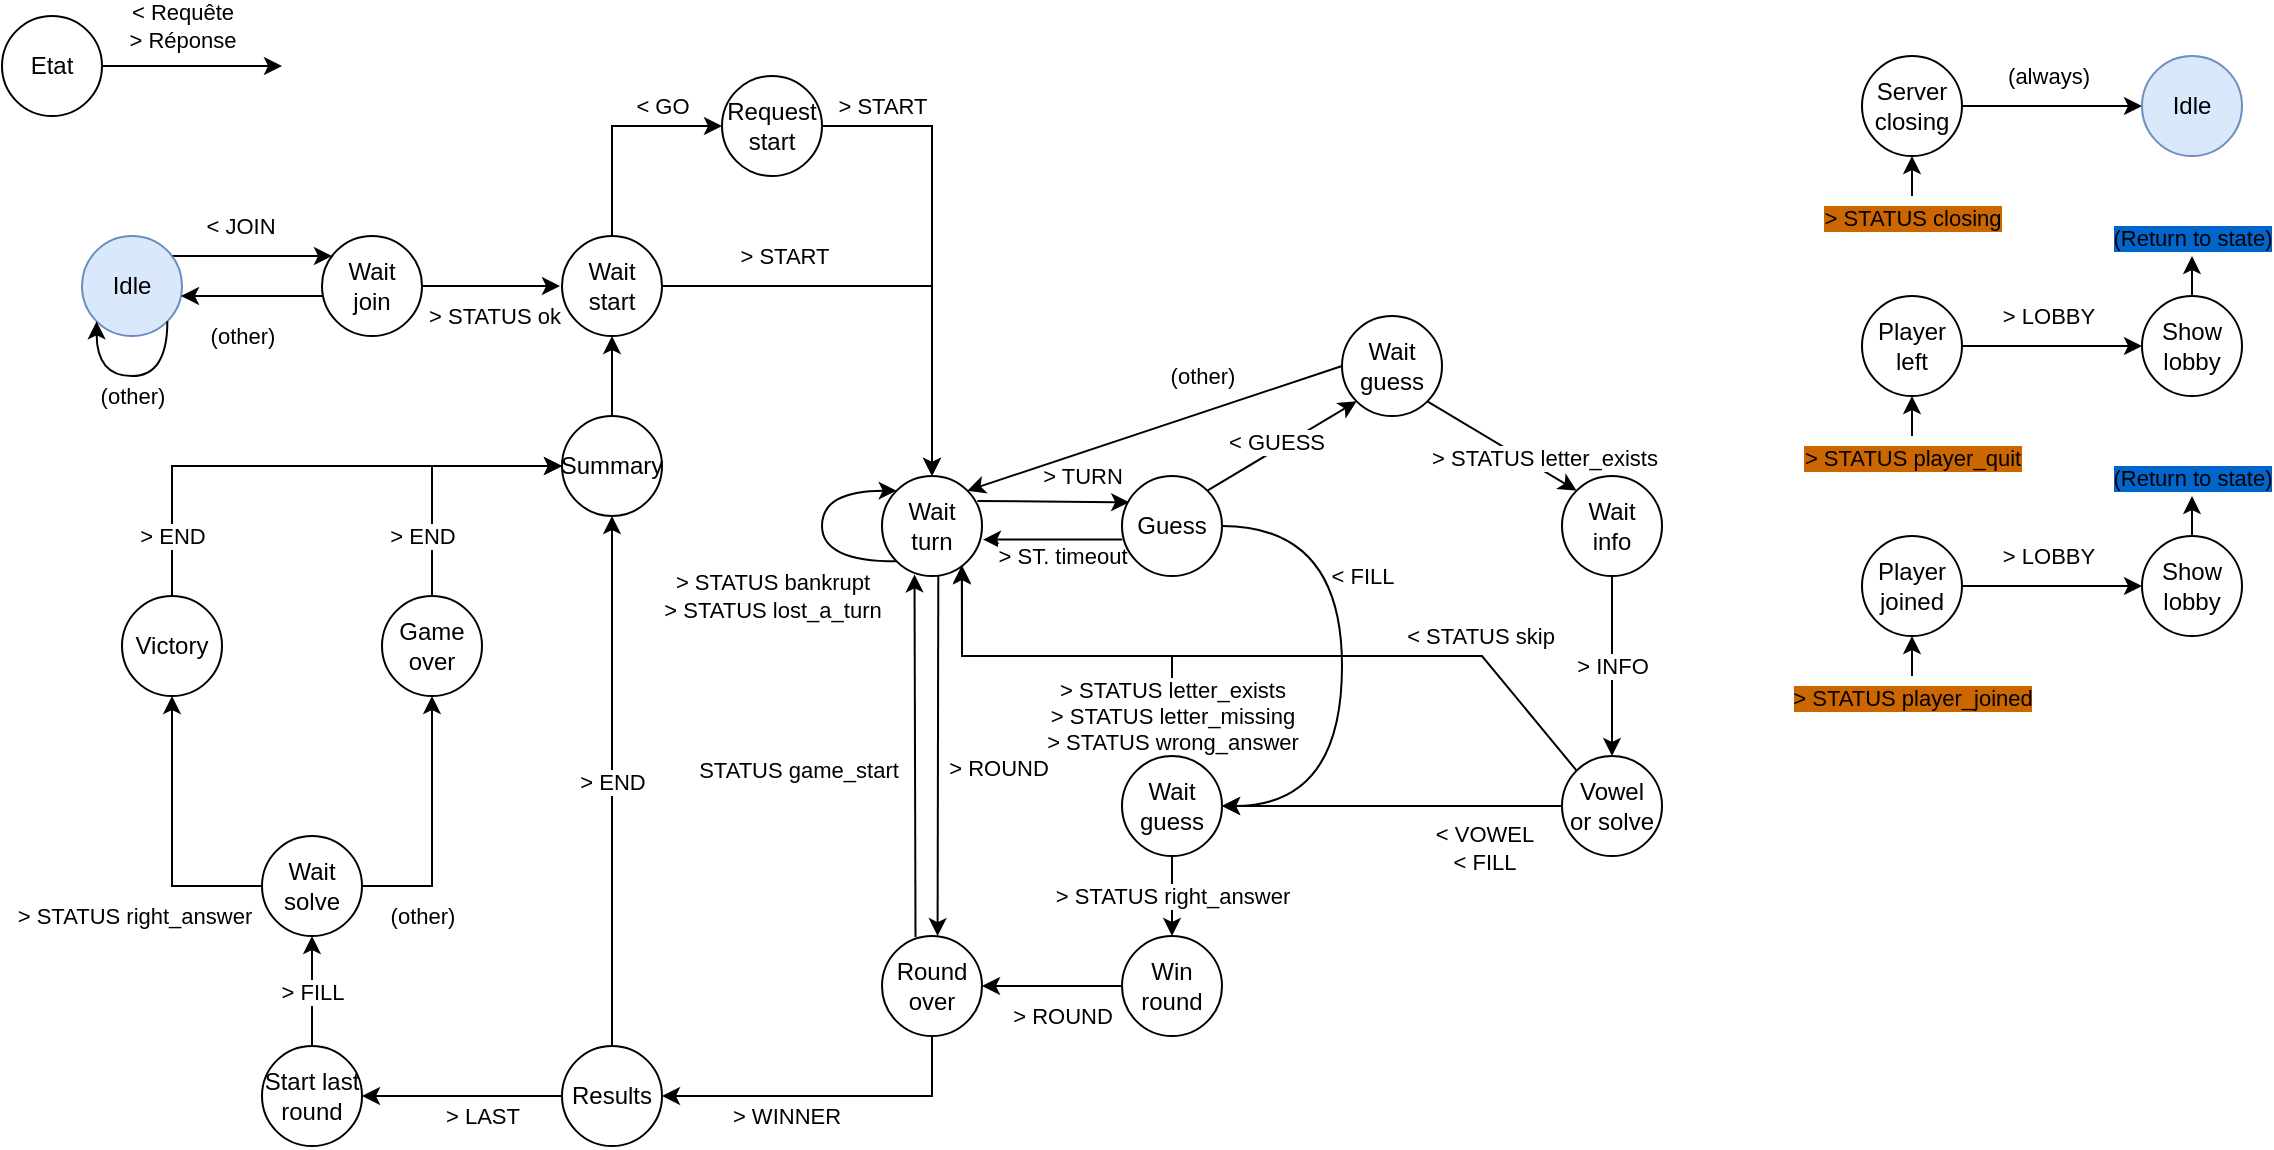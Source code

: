<mxfile version="24.7.17">
  <diagram name="Page-1" id="v-ctXKjzzWnM4UZhPM1o">
    <mxGraphModel dx="955" dy="572" grid="1" gridSize="10" guides="1" tooltips="1" connect="1" arrows="1" fold="1" page="1" pageScale="1" pageWidth="850" pageHeight="1100" math="0" shadow="0">
      <root>
        <mxCell id="0" />
        <mxCell id="1" parent="0" />
        <mxCell id="YX9CxxvUvG9lGDmzAH2j-2" style="edgeStyle=orthogonalEdgeStyle;rounded=0;orthogonalLoop=1;jettySize=auto;html=1;" parent="1" edge="1">
          <mxGeometry relative="1" as="geometry">
            <mxPoint x="140" y="35" as="targetPoint" />
            <mxPoint x="50" y="35" as="sourcePoint" />
            <Array as="points">
              <mxPoint x="130" y="35" />
            </Array>
          </mxGeometry>
        </mxCell>
        <mxCell id="YX9CxxvUvG9lGDmzAH2j-3" value="&amp;lt; Requête&lt;br&gt;&amp;gt; Réponse" style="edgeLabel;html=1;align=center;verticalAlign=middle;resizable=0;points=[];" parent="YX9CxxvUvG9lGDmzAH2j-2" vertex="1" connectable="0">
          <mxGeometry x="0.162" y="-5" relative="1" as="geometry">
            <mxPoint x="-13" y="-25" as="offset" />
          </mxGeometry>
        </mxCell>
        <mxCell id="YX9CxxvUvG9lGDmzAH2j-1" value="Etat" style="ellipse;whiteSpace=wrap;html=1;aspect=fixed;" parent="1" vertex="1">
          <mxGeometry y="10" width="50" height="50" as="geometry" />
        </mxCell>
        <mxCell id="YX9CxxvUvG9lGDmzAH2j-8" value="" style="edgeStyle=orthogonalEdgeStyle;rounded=0;orthogonalLoop=1;jettySize=auto;html=1;curved=1;" parent="1" source="YX9CxxvUvG9lGDmzAH2j-5" target="YX9CxxvUvG9lGDmzAH2j-6" edge="1">
          <mxGeometry relative="1" as="geometry">
            <Array as="points">
              <mxPoint x="120" y="130" />
              <mxPoint x="120" y="130" />
            </Array>
          </mxGeometry>
        </mxCell>
        <mxCell id="YX9CxxvUvG9lGDmzAH2j-9" value="&amp;lt; JOIN" style="edgeLabel;html=1;align=center;verticalAlign=middle;resizable=0;points=[];" parent="YX9CxxvUvG9lGDmzAH2j-8" vertex="1" connectable="0">
          <mxGeometry x="-0.079" y="-3" relative="1" as="geometry">
            <mxPoint x="-3" y="-18" as="offset" />
          </mxGeometry>
        </mxCell>
        <mxCell id="YX9CxxvUvG9lGDmzAH2j-5" value="Idle" style="ellipse;whiteSpace=wrap;html=1;aspect=fixed;fillColor=#dae8fc;strokeColor=#6c8ebf;" parent="1" vertex="1">
          <mxGeometry x="40" y="120" width="50" height="50" as="geometry" />
        </mxCell>
        <mxCell id="YX9CxxvUvG9lGDmzAH2j-10" value="(other)" style="edgeStyle=orthogonalEdgeStyle;rounded=0;orthogonalLoop=1;jettySize=auto;html=1;" parent="1" source="YX9CxxvUvG9lGDmzAH2j-6" target="YX9CxxvUvG9lGDmzAH2j-5" edge="1">
          <mxGeometry x="0.141" y="20" relative="1" as="geometry">
            <Array as="points">
              <mxPoint x="130" y="150" />
              <mxPoint x="130" y="150" />
            </Array>
            <mxPoint as="offset" />
          </mxGeometry>
        </mxCell>
        <mxCell id="YX9CxxvUvG9lGDmzAH2j-13" value="" style="edgeStyle=orthogonalEdgeStyle;rounded=0;orthogonalLoop=1;jettySize=auto;html=1;" parent="1" edge="1">
          <mxGeometry relative="1" as="geometry">
            <mxPoint x="209" y="145" as="sourcePoint" />
            <mxPoint x="279" y="145" as="targetPoint" />
          </mxGeometry>
        </mxCell>
        <mxCell id="YX9CxxvUvG9lGDmzAH2j-14" value="&amp;gt; STATUS ok" style="edgeLabel;html=1;align=center;verticalAlign=middle;resizable=0;points=[];" parent="YX9CxxvUvG9lGDmzAH2j-13" vertex="1" connectable="0">
          <mxGeometry x="0.062" y="-2" relative="1" as="geometry">
            <mxPoint y="13" as="offset" />
          </mxGeometry>
        </mxCell>
        <mxCell id="YX9CxxvUvG9lGDmzAH2j-6" value="&lt;div&gt;Wait&lt;br&gt;join&lt;br&gt;&lt;/div&gt;" style="ellipse;whiteSpace=wrap;html=1;aspect=fixed;" parent="1" vertex="1">
          <mxGeometry x="160" y="120" width="50" height="50" as="geometry" />
        </mxCell>
        <mxCell id="YX9CxxvUvG9lGDmzAH2j-35" value="" style="edgeStyle=orthogonalEdgeStyle;rounded=0;orthogonalLoop=1;jettySize=auto;html=1;exitX=1;exitY=0.5;exitDx=0;exitDy=0;" parent="1" source="YX9CxxvUvG9lGDmzAH2j-11" target="YX9CxxvUvG9lGDmzAH2j-34" edge="1">
          <mxGeometry relative="1" as="geometry">
            <mxPoint x="385" y="170" as="sourcePoint" />
          </mxGeometry>
        </mxCell>
        <mxCell id="YX9CxxvUvG9lGDmzAH2j-36" value="&amp;gt; START" style="edgeLabel;html=1;align=center;verticalAlign=middle;resizable=0;points=[];" parent="YX9CxxvUvG9lGDmzAH2j-35" vertex="1" connectable="0">
          <mxGeometry x="-0.075" relative="1" as="geometry">
            <mxPoint x="-46" y="-15" as="offset" />
          </mxGeometry>
        </mxCell>
        <mxCell id="YcxTWG14lLUy_fHVbMqi-2" style="edgeStyle=orthogonalEdgeStyle;rounded=0;orthogonalLoop=1;jettySize=auto;html=1;exitX=0.5;exitY=0;exitDx=0;exitDy=0;entryX=0;entryY=0.5;entryDx=0;entryDy=0;" parent="1" source="YX9CxxvUvG9lGDmzAH2j-11" target="YcxTWG14lLUy_fHVbMqi-1" edge="1">
          <mxGeometry relative="1" as="geometry" />
        </mxCell>
        <mxCell id="YcxTWG14lLUy_fHVbMqi-4" value="&amp;lt; GO" style="edgeLabel;html=1;align=center;verticalAlign=middle;resizable=0;points=[];" parent="YcxTWG14lLUy_fHVbMqi-2" vertex="1" connectable="0">
          <mxGeometry x="0.53" y="-2" relative="1" as="geometry">
            <mxPoint x="-4" y="-12" as="offset" />
          </mxGeometry>
        </mxCell>
        <mxCell id="YX9CxxvUvG9lGDmzAH2j-11" value="Wait&lt;br&gt;start" style="ellipse;whiteSpace=wrap;html=1;aspect=fixed;" parent="1" vertex="1">
          <mxGeometry x="280" y="120" width="50" height="50" as="geometry" />
        </mxCell>
        <mxCell id="YX9CxxvUvG9lGDmzAH2j-61" style="edgeStyle=orthogonalEdgeStyle;rounded=0;orthogonalLoop=1;jettySize=auto;html=1;exitX=1;exitY=0.5;exitDx=0;exitDy=0;entryX=0;entryY=0.5;entryDx=0;entryDy=0;" parent="1" source="YX9CxxvUvG9lGDmzAH2j-28" target="YX9CxxvUvG9lGDmzAH2j-60" edge="1">
          <mxGeometry relative="1" as="geometry" />
        </mxCell>
        <mxCell id="YX9CxxvUvG9lGDmzAH2j-62" value="&amp;gt; LOBBY" style="edgeLabel;html=1;align=center;verticalAlign=middle;resizable=0;points=[];" parent="YX9CxxvUvG9lGDmzAH2j-61" vertex="1" connectable="0">
          <mxGeometry x="-0.05" relative="1" as="geometry">
            <mxPoint y="-15" as="offset" />
          </mxGeometry>
        </mxCell>
        <mxCell id="YX9CxxvUvG9lGDmzAH2j-28" value="Player&lt;br&gt;left" style="ellipse;whiteSpace=wrap;html=1;aspect=fixed;" parent="1" vertex="1">
          <mxGeometry x="930" y="150" width="50" height="50" as="geometry" />
        </mxCell>
        <mxCell id="YX9CxxvUvG9lGDmzAH2j-29" value="" style="endArrow=classic;html=1;rounded=0;entryX=0.5;entryY=1;entryDx=0;entryDy=0;" parent="1" target="YX9CxxvUvG9lGDmzAH2j-28" edge="1">
          <mxGeometry width="50" height="50" relative="1" as="geometry">
            <mxPoint x="955" y="220" as="sourcePoint" />
            <mxPoint x="910" y="230" as="targetPoint" />
          </mxGeometry>
        </mxCell>
        <mxCell id="YX9CxxvUvG9lGDmzAH2j-30" value="&lt;div&gt;&amp;gt; STATUS player_quit&lt;/div&gt;" style="edgeLabel;html=1;align=center;verticalAlign=middle;resizable=0;points=[];labelBackgroundColor=#CC6600;fontColor=default;" parent="YX9CxxvUvG9lGDmzAH2j-29" vertex="1" connectable="0">
          <mxGeometry x="-0.342" y="-1" relative="1" as="geometry">
            <mxPoint x="-1" y="17" as="offset" />
          </mxGeometry>
        </mxCell>
        <mxCell id="YX9CxxvUvG9lGDmzAH2j-31" value="" style="endArrow=classic;html=1;rounded=0;exitX=0.5;exitY=0;exitDx=0;exitDy=0;" parent="1" source="YX9CxxvUvG9lGDmzAH2j-60" edge="1">
          <mxGeometry width="50" height="50" relative="1" as="geometry">
            <mxPoint x="1054.57" y="150" as="sourcePoint" />
            <mxPoint x="1095" y="130" as="targetPoint" />
          </mxGeometry>
        </mxCell>
        <mxCell id="YX9CxxvUvG9lGDmzAH2j-32" value="&lt;div&gt;(Return to state)&lt;/div&gt;" style="edgeLabel;html=1;align=center;verticalAlign=middle;resizable=0;points=[];labelBackgroundColor=#0066CC;fontColor=default;" parent="YX9CxxvUvG9lGDmzAH2j-31" vertex="1" connectable="0">
          <mxGeometry x="-0.342" y="-1" relative="1" as="geometry">
            <mxPoint x="-1" y="-23" as="offset" />
          </mxGeometry>
        </mxCell>
        <mxCell id="YX9CxxvUvG9lGDmzAH2j-39" value="" style="rounded=0;orthogonalLoop=1;jettySize=auto;html=1;exitX=0.954;exitY=0.25;exitDx=0;exitDy=0;entryX=0.072;entryY=0.263;entryDx=0;entryDy=0;exitPerimeter=0;entryPerimeter=0;" parent="1" source="YX9CxxvUvG9lGDmzAH2j-34" target="YX9CxxvUvG9lGDmzAH2j-38" edge="1">
          <mxGeometry relative="1" as="geometry" />
        </mxCell>
        <mxCell id="YX9CxxvUvG9lGDmzAH2j-40" value="&amp;gt; TURN" style="edgeLabel;html=1;align=center;verticalAlign=middle;resizable=0;points=[];" parent="YX9CxxvUvG9lGDmzAH2j-39" vertex="1" connectable="0">
          <mxGeometry x="0.067" y="-3" relative="1" as="geometry">
            <mxPoint x="12" y="-16" as="offset" />
          </mxGeometry>
        </mxCell>
        <mxCell id="YX9CxxvUvG9lGDmzAH2j-115" style="rounded=0;orthogonalLoop=1;jettySize=auto;html=1;exitX=0.563;exitY=1.001;exitDx=0;exitDy=0;entryX=0.556;entryY=0.001;entryDx=0;entryDy=0;exitPerimeter=0;entryPerimeter=0;" parent="1" source="YX9CxxvUvG9lGDmzAH2j-34" target="YX9CxxvUvG9lGDmzAH2j-93" edge="1">
          <mxGeometry relative="1" as="geometry">
            <Array as="points" />
          </mxGeometry>
        </mxCell>
        <mxCell id="YX9CxxvUvG9lGDmzAH2j-116" value="&amp;gt; ROUND" style="edgeLabel;html=1;align=center;verticalAlign=middle;resizable=0;points=[];" parent="YX9CxxvUvG9lGDmzAH2j-115" vertex="1" connectable="0">
          <mxGeometry x="-0.113" relative="1" as="geometry">
            <mxPoint x="30" y="16" as="offset" />
          </mxGeometry>
        </mxCell>
        <mxCell id="YX9CxxvUvG9lGDmzAH2j-34" value="Wait&lt;br&gt;turn" style="ellipse;whiteSpace=wrap;html=1;aspect=fixed;" parent="1" vertex="1">
          <mxGeometry x="440" y="240" width="50" height="50" as="geometry" />
        </mxCell>
        <mxCell id="YX9CxxvUvG9lGDmzAH2j-42" style="rounded=0;orthogonalLoop=1;jettySize=auto;html=1;exitX=1;exitY=0;exitDx=0;exitDy=0;entryX=0;entryY=1;entryDx=0;entryDy=0;" parent="1" source="YX9CxxvUvG9lGDmzAH2j-38" target="YX9CxxvUvG9lGDmzAH2j-41" edge="1">
          <mxGeometry relative="1" as="geometry" />
        </mxCell>
        <mxCell id="YX9CxxvUvG9lGDmzAH2j-43" value="&amp;lt; GUESS" style="edgeLabel;html=1;align=center;verticalAlign=middle;resizable=0;points=[];" parent="YX9CxxvUvG9lGDmzAH2j-42" vertex="1" connectable="0">
          <mxGeometry x="0.133" y="-1" relative="1" as="geometry">
            <mxPoint x="-9" as="offset" />
          </mxGeometry>
        </mxCell>
        <mxCell id="YX9CxxvUvG9lGDmzAH2j-44" style="rounded=0;orthogonalLoop=1;jettySize=auto;html=1;exitX=0.003;exitY=0.636;exitDx=0;exitDy=0;entryX=1.01;entryY=0.636;entryDx=0;entryDy=0;entryPerimeter=0;exitPerimeter=0;" parent="1" source="YX9CxxvUvG9lGDmzAH2j-38" target="YX9CxxvUvG9lGDmzAH2j-34" edge="1">
          <mxGeometry relative="1" as="geometry" />
        </mxCell>
        <mxCell id="YX9CxxvUvG9lGDmzAH2j-45" value="&amp;gt; ST. timeout" style="edgeLabel;html=1;align=center;verticalAlign=middle;resizable=0;points=[];" parent="YX9CxxvUvG9lGDmzAH2j-44" vertex="1" connectable="0">
          <mxGeometry x="-0.069" y="3" relative="1" as="geometry">
            <mxPoint x="2" y="5" as="offset" />
          </mxGeometry>
        </mxCell>
        <mxCell id="YX9CxxvUvG9lGDmzAH2j-38" value="Guess" style="ellipse;whiteSpace=wrap;html=1;aspect=fixed;" parent="1" vertex="1">
          <mxGeometry x="560" y="240" width="50" height="50" as="geometry" />
        </mxCell>
        <mxCell id="YX9CxxvUvG9lGDmzAH2j-89" style="rounded=0;orthogonalLoop=1;jettySize=auto;html=1;exitX=1;exitY=1;exitDx=0;exitDy=0;entryX=0;entryY=0;entryDx=0;entryDy=0;" parent="1" source="YX9CxxvUvG9lGDmzAH2j-41" target="YX9CxxvUvG9lGDmzAH2j-88" edge="1">
          <mxGeometry relative="1" as="geometry" />
        </mxCell>
        <mxCell id="YX9CxxvUvG9lGDmzAH2j-92" value="&lt;div&gt;&amp;gt; STATUS letter_exists&lt;/div&gt;" style="edgeLabel;html=1;align=center;verticalAlign=middle;resizable=0;points=[];" parent="YX9CxxvUvG9lGDmzAH2j-89" vertex="1" connectable="0">
          <mxGeometry x="0.066" y="-1" relative="1" as="geometry">
            <mxPoint x="19" y="3" as="offset" />
          </mxGeometry>
        </mxCell>
        <mxCell id="YX9CxxvUvG9lGDmzAH2j-99" value="" style="rounded=0;orthogonalLoop=1;jettySize=auto;html=1;exitX=0;exitY=0.5;exitDx=0;exitDy=0;entryX=1;entryY=0;entryDx=0;entryDy=0;" parent="1" source="YX9CxxvUvG9lGDmzAH2j-41" target="YX9CxxvUvG9lGDmzAH2j-34" edge="1">
          <mxGeometry relative="1" as="geometry" />
        </mxCell>
        <mxCell id="YX9CxxvUvG9lGDmzAH2j-100" value="(other)" style="edgeLabel;html=1;align=center;verticalAlign=middle;resizable=0;points=[];" parent="YX9CxxvUvG9lGDmzAH2j-99" vertex="1" connectable="0">
          <mxGeometry x="-0.257" y="3" relative="1" as="geometry">
            <mxPoint x="-1" y="-21" as="offset" />
          </mxGeometry>
        </mxCell>
        <mxCell id="YX9CxxvUvG9lGDmzAH2j-41" value="Wait&lt;br&gt;guess" style="ellipse;whiteSpace=wrap;html=1;aspect=fixed;" parent="1" vertex="1">
          <mxGeometry x="670" y="160" width="50" height="50" as="geometry" />
        </mxCell>
        <mxCell id="YX9CxxvUvG9lGDmzAH2j-102" style="rounded=0;orthogonalLoop=1;jettySize=auto;html=1;exitX=0;exitY=0.5;exitDx=0;exitDy=0;entryX=1;entryY=0.5;entryDx=0;entryDy=0;" parent="1" source="YX9CxxvUvG9lGDmzAH2j-46" target="YX9CxxvUvG9lGDmzAH2j-56" edge="1">
          <mxGeometry relative="1" as="geometry" />
        </mxCell>
        <mxCell id="YX9CxxvUvG9lGDmzAH2j-103" value="&amp;lt; VOWEL&lt;br&gt;&amp;lt; FILL" style="edgeLabel;html=1;align=center;verticalAlign=middle;resizable=0;points=[];" parent="YX9CxxvUvG9lGDmzAH2j-102" vertex="1" connectable="0">
          <mxGeometry x="-0.268" y="-1" relative="1" as="geometry">
            <mxPoint x="23" y="22" as="offset" />
          </mxGeometry>
        </mxCell>
        <mxCell id="YX9CxxvUvG9lGDmzAH2j-46" value="Vowel&lt;br&gt;or solve" style="ellipse;whiteSpace=wrap;html=1;aspect=fixed;" parent="1" vertex="1">
          <mxGeometry x="780" y="380" width="50" height="50" as="geometry" />
        </mxCell>
        <mxCell id="YX9CxxvUvG9lGDmzAH2j-106" value="&amp;gt; STATUS right_answer" style="edgeStyle=orthogonalEdgeStyle;rounded=0;orthogonalLoop=1;jettySize=auto;html=1;exitX=0.5;exitY=1;exitDx=0;exitDy=0;entryX=0.5;entryY=0;entryDx=0;entryDy=0;" parent="1" source="YX9CxxvUvG9lGDmzAH2j-56" target="YX9CxxvUvG9lGDmzAH2j-104" edge="1">
          <mxGeometry relative="1" as="geometry">
            <mxPoint as="offset" />
          </mxGeometry>
        </mxCell>
        <mxCell id="YX9CxxvUvG9lGDmzAH2j-125" style="rounded=0;orthogonalLoop=1;jettySize=auto;html=1;exitX=0.5;exitY=0;exitDx=0;exitDy=0;edgeStyle=orthogonalEdgeStyle;entryX=0.799;entryY=0.902;entryDx=0;entryDy=0;entryPerimeter=0;" parent="1" source="YX9CxxvUvG9lGDmzAH2j-56" target="YX9CxxvUvG9lGDmzAH2j-34" edge="1">
          <mxGeometry relative="1" as="geometry">
            <mxPoint x="480" y="300" as="targetPoint" />
            <Array as="points">
              <mxPoint x="585" y="330" />
              <mxPoint x="480" y="330" />
            </Array>
          </mxGeometry>
        </mxCell>
        <mxCell id="YX9CxxvUvG9lGDmzAH2j-127" value="&amp;gt; STATUS letter_exists&lt;br&gt;&amp;gt; STATUS letter_missing&lt;br&gt;&amp;gt; STATUS wrong_answer" style="edgeLabel;html=1;align=center;verticalAlign=middle;resizable=0;points=[];" parent="YX9CxxvUvG9lGDmzAH2j-125" vertex="1" connectable="0">
          <mxGeometry x="0.336" y="-1" relative="1" as="geometry">
            <mxPoint x="83" y="31" as="offset" />
          </mxGeometry>
        </mxCell>
        <mxCell id="YX9CxxvUvG9lGDmzAH2j-56" value="Wait guess" style="ellipse;whiteSpace=wrap;html=1;aspect=fixed;" parent="1" vertex="1">
          <mxGeometry x="560" y="380" width="50" height="50" as="geometry" />
        </mxCell>
        <mxCell id="YX9CxxvUvG9lGDmzAH2j-60" value="Show lobby" style="ellipse;whiteSpace=wrap;html=1;aspect=fixed;" parent="1" vertex="1">
          <mxGeometry x="1070" y="150" width="50" height="50" as="geometry" />
        </mxCell>
        <mxCell id="YX9CxxvUvG9lGDmzAH2j-71" style="edgeStyle=orthogonalEdgeStyle;rounded=0;orthogonalLoop=1;jettySize=auto;html=1;exitX=1;exitY=0.5;exitDx=0;exitDy=0;entryX=0;entryY=0.5;entryDx=0;entryDy=0;" parent="1" source="YX9CxxvUvG9lGDmzAH2j-73" target="YX9CxxvUvG9lGDmzAH2j-78" edge="1">
          <mxGeometry relative="1" as="geometry" />
        </mxCell>
        <mxCell id="YX9CxxvUvG9lGDmzAH2j-72" value="&amp;gt; LOBBY" style="edgeLabel;html=1;align=center;verticalAlign=middle;resizable=0;points=[];" parent="YX9CxxvUvG9lGDmzAH2j-71" vertex="1" connectable="0">
          <mxGeometry x="-0.05" relative="1" as="geometry">
            <mxPoint y="-15" as="offset" />
          </mxGeometry>
        </mxCell>
        <mxCell id="YX9CxxvUvG9lGDmzAH2j-73" value="Player joined" style="ellipse;whiteSpace=wrap;html=1;aspect=fixed;" parent="1" vertex="1">
          <mxGeometry x="930" y="270" width="50" height="50" as="geometry" />
        </mxCell>
        <mxCell id="YX9CxxvUvG9lGDmzAH2j-74" value="" style="endArrow=classic;html=1;rounded=0;entryX=0.5;entryY=1;entryDx=0;entryDy=0;" parent="1" target="YX9CxxvUvG9lGDmzAH2j-73" edge="1">
          <mxGeometry width="50" height="50" relative="1" as="geometry">
            <mxPoint x="955" y="340" as="sourcePoint" />
            <mxPoint x="910" y="350" as="targetPoint" />
          </mxGeometry>
        </mxCell>
        <mxCell id="YX9CxxvUvG9lGDmzAH2j-75" value="&lt;div&gt;&amp;gt; STATUS player_joined&lt;/div&gt;" style="edgeLabel;html=1;align=center;verticalAlign=middle;resizable=0;points=[];labelBackgroundColor=#CC6600;fontColor=default;" parent="YX9CxxvUvG9lGDmzAH2j-74" vertex="1" connectable="0">
          <mxGeometry x="-0.342" y="-1" relative="1" as="geometry">
            <mxPoint x="-1" y="17" as="offset" />
          </mxGeometry>
        </mxCell>
        <mxCell id="YX9CxxvUvG9lGDmzAH2j-76" value="" style="endArrow=classic;html=1;rounded=0;exitX=0.5;exitY=0;exitDx=0;exitDy=0;" parent="1" source="YX9CxxvUvG9lGDmzAH2j-78" edge="1">
          <mxGeometry width="50" height="50" relative="1" as="geometry">
            <mxPoint x="1054.57" y="270" as="sourcePoint" />
            <mxPoint x="1095" y="250" as="targetPoint" />
          </mxGeometry>
        </mxCell>
        <mxCell id="YX9CxxvUvG9lGDmzAH2j-77" value="&lt;div&gt;(Return to state)&lt;/div&gt;" style="edgeLabel;html=1;align=center;verticalAlign=middle;resizable=0;points=[];labelBackgroundColor=#0066CC;fontColor=default;" parent="YX9CxxvUvG9lGDmzAH2j-76" vertex="1" connectable="0">
          <mxGeometry x="-0.342" y="-1" relative="1" as="geometry">
            <mxPoint x="-1" y="-23" as="offset" />
          </mxGeometry>
        </mxCell>
        <mxCell id="YX9CxxvUvG9lGDmzAH2j-78" value="Show lobby" style="ellipse;whiteSpace=wrap;html=1;aspect=fixed;" parent="1" vertex="1">
          <mxGeometry x="1070" y="270" width="50" height="50" as="geometry" />
        </mxCell>
        <mxCell id="YX9CxxvUvG9lGDmzAH2j-79" style="edgeStyle=orthogonalEdgeStyle;rounded=0;orthogonalLoop=1;jettySize=auto;html=1;exitX=1;exitY=0.5;exitDx=0;exitDy=0;entryX=0;entryY=0.5;entryDx=0;entryDy=0;" parent="1" source="YX9CxxvUvG9lGDmzAH2j-81" target="YX9CxxvUvG9lGDmzAH2j-86" edge="1">
          <mxGeometry relative="1" as="geometry" />
        </mxCell>
        <mxCell id="YX9CxxvUvG9lGDmzAH2j-80" value="(always)" style="edgeLabel;html=1;align=center;verticalAlign=middle;resizable=0;points=[];" parent="YX9CxxvUvG9lGDmzAH2j-79" vertex="1" connectable="0">
          <mxGeometry x="-0.05" relative="1" as="geometry">
            <mxPoint y="-15" as="offset" />
          </mxGeometry>
        </mxCell>
        <mxCell id="YX9CxxvUvG9lGDmzAH2j-81" value="Server closing" style="ellipse;whiteSpace=wrap;html=1;aspect=fixed;" parent="1" vertex="1">
          <mxGeometry x="930" y="30" width="50" height="50" as="geometry" />
        </mxCell>
        <mxCell id="YX9CxxvUvG9lGDmzAH2j-82" value="" style="endArrow=classic;html=1;rounded=0;entryX=0.5;entryY=1;entryDx=0;entryDy=0;" parent="1" target="YX9CxxvUvG9lGDmzAH2j-81" edge="1">
          <mxGeometry width="50" height="50" relative="1" as="geometry">
            <mxPoint x="955" y="100" as="sourcePoint" />
            <mxPoint x="910" y="110" as="targetPoint" />
          </mxGeometry>
        </mxCell>
        <mxCell id="YX9CxxvUvG9lGDmzAH2j-83" value="&lt;div&gt;&amp;gt; STATUS closing&lt;br&gt;&lt;/div&gt;" style="edgeLabel;html=1;align=center;verticalAlign=middle;resizable=0;points=[];labelBackgroundColor=#CC6600;fontColor=default;" parent="YX9CxxvUvG9lGDmzAH2j-82" vertex="1" connectable="0">
          <mxGeometry x="-0.342" y="-1" relative="1" as="geometry">
            <mxPoint x="-1" y="17" as="offset" />
          </mxGeometry>
        </mxCell>
        <mxCell id="YX9CxxvUvG9lGDmzAH2j-86" value="Idle" style="ellipse;whiteSpace=wrap;html=1;aspect=fixed;fillColor=#dae8fc;strokeColor=#6c8ebf;" parent="1" vertex="1">
          <mxGeometry x="1070" y="30" width="50" height="50" as="geometry" />
        </mxCell>
        <mxCell id="YX9CxxvUvG9lGDmzAH2j-101" value="&amp;gt; INFO" style="edgeStyle=orthogonalEdgeStyle;rounded=0;orthogonalLoop=1;jettySize=auto;html=1;exitX=0.5;exitY=1;exitDx=0;exitDy=0;entryX=0.5;entryY=0;entryDx=0;entryDy=0;" parent="1" source="YX9CxxvUvG9lGDmzAH2j-88" target="YX9CxxvUvG9lGDmzAH2j-46" edge="1">
          <mxGeometry relative="1" as="geometry" />
        </mxCell>
        <mxCell id="YX9CxxvUvG9lGDmzAH2j-88" value="Wait&lt;br&gt;info" style="ellipse;whiteSpace=wrap;html=1;aspect=fixed;" parent="1" vertex="1">
          <mxGeometry x="780" y="240" width="50" height="50" as="geometry" />
        </mxCell>
        <mxCell id="YX9CxxvUvG9lGDmzAH2j-97" style="rounded=0;orthogonalLoop=1;jettySize=auto;html=1;exitX=0.335;exitY=0.011;exitDx=0;exitDy=0;entryX=0.325;entryY=0.984;entryDx=0;entryDy=0;entryPerimeter=0;exitPerimeter=0;" parent="1" source="YX9CxxvUvG9lGDmzAH2j-93" target="YX9CxxvUvG9lGDmzAH2j-34" edge="1">
          <mxGeometry relative="1" as="geometry" />
        </mxCell>
        <mxCell id="YX9CxxvUvG9lGDmzAH2j-98" value="STATUS game_start" style="edgeLabel;html=1;align=center;verticalAlign=middle;resizable=0;points=[];" parent="YX9CxxvUvG9lGDmzAH2j-97" vertex="1" connectable="0">
          <mxGeometry x="0.121" y="3" relative="1" as="geometry">
            <mxPoint x="-56" y="18" as="offset" />
          </mxGeometry>
        </mxCell>
        <mxCell id="YX9CxxvUvG9lGDmzAH2j-118" value="&amp;gt; WINNER" style="edgeStyle=orthogonalEdgeStyle;rounded=0;orthogonalLoop=1;jettySize=auto;html=1;exitX=0.5;exitY=1;exitDx=0;exitDy=0;entryX=1;entryY=0.5;entryDx=0;entryDy=0;" parent="1" source="YX9CxxvUvG9lGDmzAH2j-93" target="YX9CxxvUvG9lGDmzAH2j-117" edge="1">
          <mxGeometry x="0.256" y="10" relative="1" as="geometry">
            <mxPoint as="offset" />
          </mxGeometry>
        </mxCell>
        <mxCell id="YX9CxxvUvG9lGDmzAH2j-93" value="Round over" style="ellipse;whiteSpace=wrap;html=1;aspect=fixed;" parent="1" vertex="1">
          <mxGeometry x="440" y="470" width="50" height="50" as="geometry" />
        </mxCell>
        <mxCell id="YX9CxxvUvG9lGDmzAH2j-111" style="rounded=0;orthogonalLoop=1;jettySize=auto;html=1;exitX=0;exitY=0.5;exitDx=0;exitDy=0;entryX=1;entryY=0.5;entryDx=0;entryDy=0;" parent="1" source="YX9CxxvUvG9lGDmzAH2j-104" target="YX9CxxvUvG9lGDmzAH2j-93" edge="1">
          <mxGeometry relative="1" as="geometry" />
        </mxCell>
        <mxCell id="YX9CxxvUvG9lGDmzAH2j-112" value="&amp;gt; ROUND" style="edgeLabel;html=1;align=center;verticalAlign=middle;resizable=0;points=[];" parent="YX9CxxvUvG9lGDmzAH2j-111" vertex="1" connectable="0">
          <mxGeometry x="0.255" y="-1" relative="1" as="geometry">
            <mxPoint x="14" y="16" as="offset" />
          </mxGeometry>
        </mxCell>
        <mxCell id="YX9CxxvUvG9lGDmzAH2j-104" value="Win round" style="ellipse;whiteSpace=wrap;html=1;aspect=fixed;" parent="1" vertex="1">
          <mxGeometry x="560" y="470" width="50" height="50" as="geometry" />
        </mxCell>
        <mxCell id="YX9CxxvUvG9lGDmzAH2j-107" style="rounded=0;orthogonalLoop=1;jettySize=auto;html=1;jumpStyle=arc;exitX=0;exitY=0;exitDx=0;exitDy=0;entryX=0.799;entryY=0.893;entryDx=0;entryDy=0;entryPerimeter=0;" parent="1" source="YX9CxxvUvG9lGDmzAH2j-46" target="YX9CxxvUvG9lGDmzAH2j-34" edge="1">
          <mxGeometry relative="1" as="geometry">
            <mxPoint x="760" y="370" as="sourcePoint" />
            <mxPoint x="480" y="290" as="targetPoint" />
            <Array as="points">
              <mxPoint x="740" y="330" />
              <mxPoint x="480" y="330" />
            </Array>
          </mxGeometry>
        </mxCell>
        <mxCell id="YX9CxxvUvG9lGDmzAH2j-108" value="&amp;lt; STATUS skip" style="edgeLabel;html=1;align=center;verticalAlign=middle;resizable=0;points=[];" parent="YX9CxxvUvG9lGDmzAH2j-107" vertex="1" connectable="0">
          <mxGeometry x="-0.497" y="4" relative="1" as="geometry">
            <mxPoint x="20" y="-14" as="offset" />
          </mxGeometry>
        </mxCell>
        <mxCell id="YX9CxxvUvG9lGDmzAH2j-132" value="&amp;gt; LAST" style="edgeStyle=orthogonalEdgeStyle;rounded=0;orthogonalLoop=1;jettySize=auto;html=1;exitX=0;exitY=0.5;exitDx=0;exitDy=0;entryX=1;entryY=0.5;entryDx=0;entryDy=0;" parent="1" source="YX9CxxvUvG9lGDmzAH2j-117" target="YX9CxxvUvG9lGDmzAH2j-131" edge="1">
          <mxGeometry x="-0.2" y="10" relative="1" as="geometry">
            <mxPoint as="offset" />
          </mxGeometry>
        </mxCell>
        <mxCell id="YX9CxxvUvG9lGDmzAH2j-135" value="&amp;gt; END" style="edgeStyle=orthogonalEdgeStyle;rounded=0;orthogonalLoop=1;jettySize=auto;html=1;exitX=0.5;exitY=0;exitDx=0;exitDy=0;entryX=0.5;entryY=1;entryDx=0;entryDy=0;" parent="1" source="YX9CxxvUvG9lGDmzAH2j-117" target="YX9CxxvUvG9lGDmzAH2j-133" edge="1">
          <mxGeometry relative="1" as="geometry" />
        </mxCell>
        <mxCell id="YX9CxxvUvG9lGDmzAH2j-117" value="Results" style="ellipse;whiteSpace=wrap;html=1;aspect=fixed;" parent="1" vertex="1">
          <mxGeometry x="280" y="525" width="50" height="50" as="geometry" />
        </mxCell>
        <mxCell id="YX9CxxvUvG9lGDmzAH2j-121" value="(other)" style="edgeStyle=orthogonalEdgeStyle;rounded=0;orthogonalLoop=1;jettySize=auto;html=1;exitX=1;exitY=1;exitDx=0;exitDy=0;entryX=0;entryY=1;entryDx=0;entryDy=0;curved=1;" parent="1" source="YX9CxxvUvG9lGDmzAH2j-5" target="YX9CxxvUvG9lGDmzAH2j-5" edge="1">
          <mxGeometry y="10" relative="1" as="geometry">
            <Array as="points">
              <mxPoint x="83" y="190" />
              <mxPoint x="47" y="190" />
            </Array>
            <mxPoint as="offset" />
          </mxGeometry>
        </mxCell>
        <mxCell id="YX9CxxvUvG9lGDmzAH2j-139" value="&amp;gt; FILL" style="edgeStyle=orthogonalEdgeStyle;rounded=0;orthogonalLoop=1;jettySize=auto;html=1;exitX=0.5;exitY=0;exitDx=0;exitDy=0;entryX=0.5;entryY=1;entryDx=0;entryDy=0;" parent="1" source="YX9CxxvUvG9lGDmzAH2j-131" target="YX9CxxvUvG9lGDmzAH2j-137" edge="1">
          <mxGeometry relative="1" as="geometry" />
        </mxCell>
        <mxCell id="YX9CxxvUvG9lGDmzAH2j-131" value="Start last round" style="ellipse;whiteSpace=wrap;html=1;aspect=fixed;" parent="1" vertex="1">
          <mxGeometry x="130" y="525" width="50" height="50" as="geometry" />
        </mxCell>
        <mxCell id="YX9CxxvUvG9lGDmzAH2j-134" style="edgeStyle=orthogonalEdgeStyle;rounded=0;orthogonalLoop=1;jettySize=auto;html=1;exitX=0.5;exitY=0;exitDx=0;exitDy=0;entryX=0.5;entryY=1;entryDx=0;entryDy=0;" parent="1" source="YX9CxxvUvG9lGDmzAH2j-133" target="YX9CxxvUvG9lGDmzAH2j-11" edge="1">
          <mxGeometry relative="1" as="geometry" />
        </mxCell>
        <mxCell id="YX9CxxvUvG9lGDmzAH2j-133" value="Summary" style="ellipse;whiteSpace=wrap;html=1;aspect=fixed;" parent="1" vertex="1">
          <mxGeometry x="280" y="210" width="50" height="50" as="geometry" />
        </mxCell>
        <mxCell id="YX9CxxvUvG9lGDmzAH2j-145" style="edgeStyle=orthogonalEdgeStyle;rounded=0;orthogonalLoop=1;jettySize=auto;html=1;exitX=1;exitY=0.5;exitDx=0;exitDy=0;entryX=0.5;entryY=1;entryDx=0;entryDy=0;" parent="1" source="YX9CxxvUvG9lGDmzAH2j-137" target="YX9CxxvUvG9lGDmzAH2j-141" edge="1">
          <mxGeometry relative="1" as="geometry" />
        </mxCell>
        <mxCell id="YX9CxxvUvG9lGDmzAH2j-147" value="(other)" style="edgeLabel;html=1;align=center;verticalAlign=middle;resizable=0;points=[];" parent="YX9CxxvUvG9lGDmzAH2j-145" vertex="1" connectable="0">
          <mxGeometry x="-0.569" y="1" relative="1" as="geometry">
            <mxPoint x="2" y="16" as="offset" />
          </mxGeometry>
        </mxCell>
        <mxCell id="YX9CxxvUvG9lGDmzAH2j-146" style="edgeStyle=orthogonalEdgeStyle;rounded=0;orthogonalLoop=1;jettySize=auto;html=1;exitX=0;exitY=0.5;exitDx=0;exitDy=0;entryX=0.5;entryY=1;entryDx=0;entryDy=0;" parent="1" source="YX9CxxvUvG9lGDmzAH2j-137" target="YX9CxxvUvG9lGDmzAH2j-140" edge="1">
          <mxGeometry relative="1" as="geometry" />
        </mxCell>
        <mxCell id="YX9CxxvUvG9lGDmzAH2j-148" value="&amp;gt; STATUS right_answer" style="edgeLabel;html=1;align=center;verticalAlign=middle;resizable=0;points=[];" parent="YX9CxxvUvG9lGDmzAH2j-146" vertex="1" connectable="0">
          <mxGeometry x="-0.548" y="3" relative="1" as="geometry">
            <mxPoint x="-33" y="12" as="offset" />
          </mxGeometry>
        </mxCell>
        <mxCell id="YX9CxxvUvG9lGDmzAH2j-137" value="Wait solve" style="ellipse;whiteSpace=wrap;html=1;aspect=fixed;" parent="1" vertex="1">
          <mxGeometry x="130" y="420" width="50" height="50" as="geometry" />
        </mxCell>
        <mxCell id="YX9CxxvUvG9lGDmzAH2j-142" style="edgeStyle=orthogonalEdgeStyle;rounded=0;orthogonalLoop=1;jettySize=auto;html=1;exitX=0.5;exitY=0;exitDx=0;exitDy=0;entryX=0;entryY=0.5;entryDx=0;entryDy=0;" parent="1" source="YX9CxxvUvG9lGDmzAH2j-140" target="YX9CxxvUvG9lGDmzAH2j-133" edge="1">
          <mxGeometry relative="1" as="geometry" />
        </mxCell>
        <mxCell id="YX9CxxvUvG9lGDmzAH2j-149" value="&amp;gt; END" style="edgeLabel;html=1;align=center;verticalAlign=middle;resizable=0;points=[];" parent="YX9CxxvUvG9lGDmzAH2j-142" vertex="1" connectable="0">
          <mxGeometry x="-0.719" y="-1" relative="1" as="geometry">
            <mxPoint x="-1" y="6" as="offset" />
          </mxGeometry>
        </mxCell>
        <mxCell id="YX9CxxvUvG9lGDmzAH2j-140" value="Victory" style="ellipse;whiteSpace=wrap;html=1;aspect=fixed;" parent="1" vertex="1">
          <mxGeometry x="60" y="300" width="50" height="50" as="geometry" />
        </mxCell>
        <mxCell id="YX9CxxvUvG9lGDmzAH2j-143" style="edgeStyle=orthogonalEdgeStyle;rounded=0;orthogonalLoop=1;jettySize=auto;html=1;exitX=0.5;exitY=0;exitDx=0;exitDy=0;entryX=0;entryY=0.5;entryDx=0;entryDy=0;" parent="1" source="YX9CxxvUvG9lGDmzAH2j-141" target="YX9CxxvUvG9lGDmzAH2j-133" edge="1">
          <mxGeometry relative="1" as="geometry">
            <mxPoint x="240" y="220" as="targetPoint" />
          </mxGeometry>
        </mxCell>
        <mxCell id="YX9CxxvUvG9lGDmzAH2j-150" value="&amp;gt; END" style="edgeLabel;html=1;align=center;verticalAlign=middle;resizable=0;points=[];" parent="YX9CxxvUvG9lGDmzAH2j-143" vertex="1" connectable="0">
          <mxGeometry x="-0.39" y="4" relative="1" as="geometry">
            <mxPoint x="-1" y="9" as="offset" />
          </mxGeometry>
        </mxCell>
        <mxCell id="YX9CxxvUvG9lGDmzAH2j-141" value="Game over" style="ellipse;whiteSpace=wrap;html=1;aspect=fixed;" parent="1" vertex="1">
          <mxGeometry x="190" y="300" width="50" height="50" as="geometry" />
        </mxCell>
        <mxCell id="YcxTWG14lLUy_fHVbMqi-3" style="edgeStyle=orthogonalEdgeStyle;rounded=0;orthogonalLoop=1;jettySize=auto;html=1;exitX=1;exitY=0.5;exitDx=0;exitDy=0;entryX=0.5;entryY=0;entryDx=0;entryDy=0;" parent="1" source="YcxTWG14lLUy_fHVbMqi-1" target="YX9CxxvUvG9lGDmzAH2j-34" edge="1">
          <mxGeometry relative="1" as="geometry" />
        </mxCell>
        <mxCell id="YcxTWG14lLUy_fHVbMqi-5" value="&amp;gt; START" style="edgeLabel;html=1;align=center;verticalAlign=middle;resizable=0;points=[];" parent="YcxTWG14lLUy_fHVbMqi-3" vertex="1" connectable="0">
          <mxGeometry x="-0.723" y="2" relative="1" as="geometry">
            <mxPoint x="-2" y="-8" as="offset" />
          </mxGeometry>
        </mxCell>
        <mxCell id="YcxTWG14lLUy_fHVbMqi-1" value="Request start" style="ellipse;whiteSpace=wrap;html=1;aspect=fixed;" parent="1" vertex="1">
          <mxGeometry x="360" y="40" width="50" height="50" as="geometry" />
        </mxCell>
        <mxCell id="YcxTWG14lLUy_fHVbMqi-6" style="edgeStyle=orthogonalEdgeStyle;rounded=0;orthogonalLoop=1;jettySize=auto;html=1;exitX=0;exitY=1;exitDx=0;exitDy=0;entryX=0;entryY=0;entryDx=0;entryDy=0;curved=1;" parent="1" source="YX9CxxvUvG9lGDmzAH2j-34" target="YX9CxxvUvG9lGDmzAH2j-34" edge="1">
          <mxGeometry relative="1" as="geometry">
            <Array as="points">
              <mxPoint x="410" y="283" />
              <mxPoint x="410" y="247" />
            </Array>
          </mxGeometry>
        </mxCell>
        <mxCell id="YcxTWG14lLUy_fHVbMqi-7" value="&amp;gt; STATUS bankrupt&lt;br&gt;&amp;gt; STATUS lost_a_turn" style="edgeLabel;html=1;align=center;verticalAlign=middle;resizable=0;points=[];" parent="YcxTWG14lLUy_fHVbMqi-6" vertex="1" connectable="0">
          <mxGeometry x="0.166" y="1" relative="1" as="geometry">
            <mxPoint x="-24" y="44" as="offset" />
          </mxGeometry>
        </mxCell>
        <mxCell id="3ixEk9MNTh3xQvpN6gNk-1" value="" style="endArrow=classic;html=1;rounded=0;exitX=1;exitY=0.5;exitDx=0;exitDy=0;entryX=1;entryY=0.5;entryDx=0;entryDy=0;edgeStyle=orthogonalEdgeStyle;curved=1;" edge="1" parent="1" source="YX9CxxvUvG9lGDmzAH2j-38" target="YX9CxxvUvG9lGDmzAH2j-56">
          <mxGeometry width="50" height="50" relative="1" as="geometry">
            <mxPoint x="690" y="540" as="sourcePoint" />
            <mxPoint x="740" y="490" as="targetPoint" />
            <Array as="points">
              <mxPoint x="670" y="265" />
              <mxPoint x="670" y="405" />
            </Array>
          </mxGeometry>
        </mxCell>
        <mxCell id="3ixEk9MNTh3xQvpN6gNk-2" value="&amp;lt; FILL" style="edgeLabel;html=1;align=center;verticalAlign=middle;resizable=0;points=[];" vertex="1" connectable="0" parent="3ixEk9MNTh3xQvpN6gNk-1">
          <mxGeometry x="-0.194" y="-2" relative="1" as="geometry">
            <mxPoint x="12" y="-20" as="offset" />
          </mxGeometry>
        </mxCell>
      </root>
    </mxGraphModel>
  </diagram>
</mxfile>
